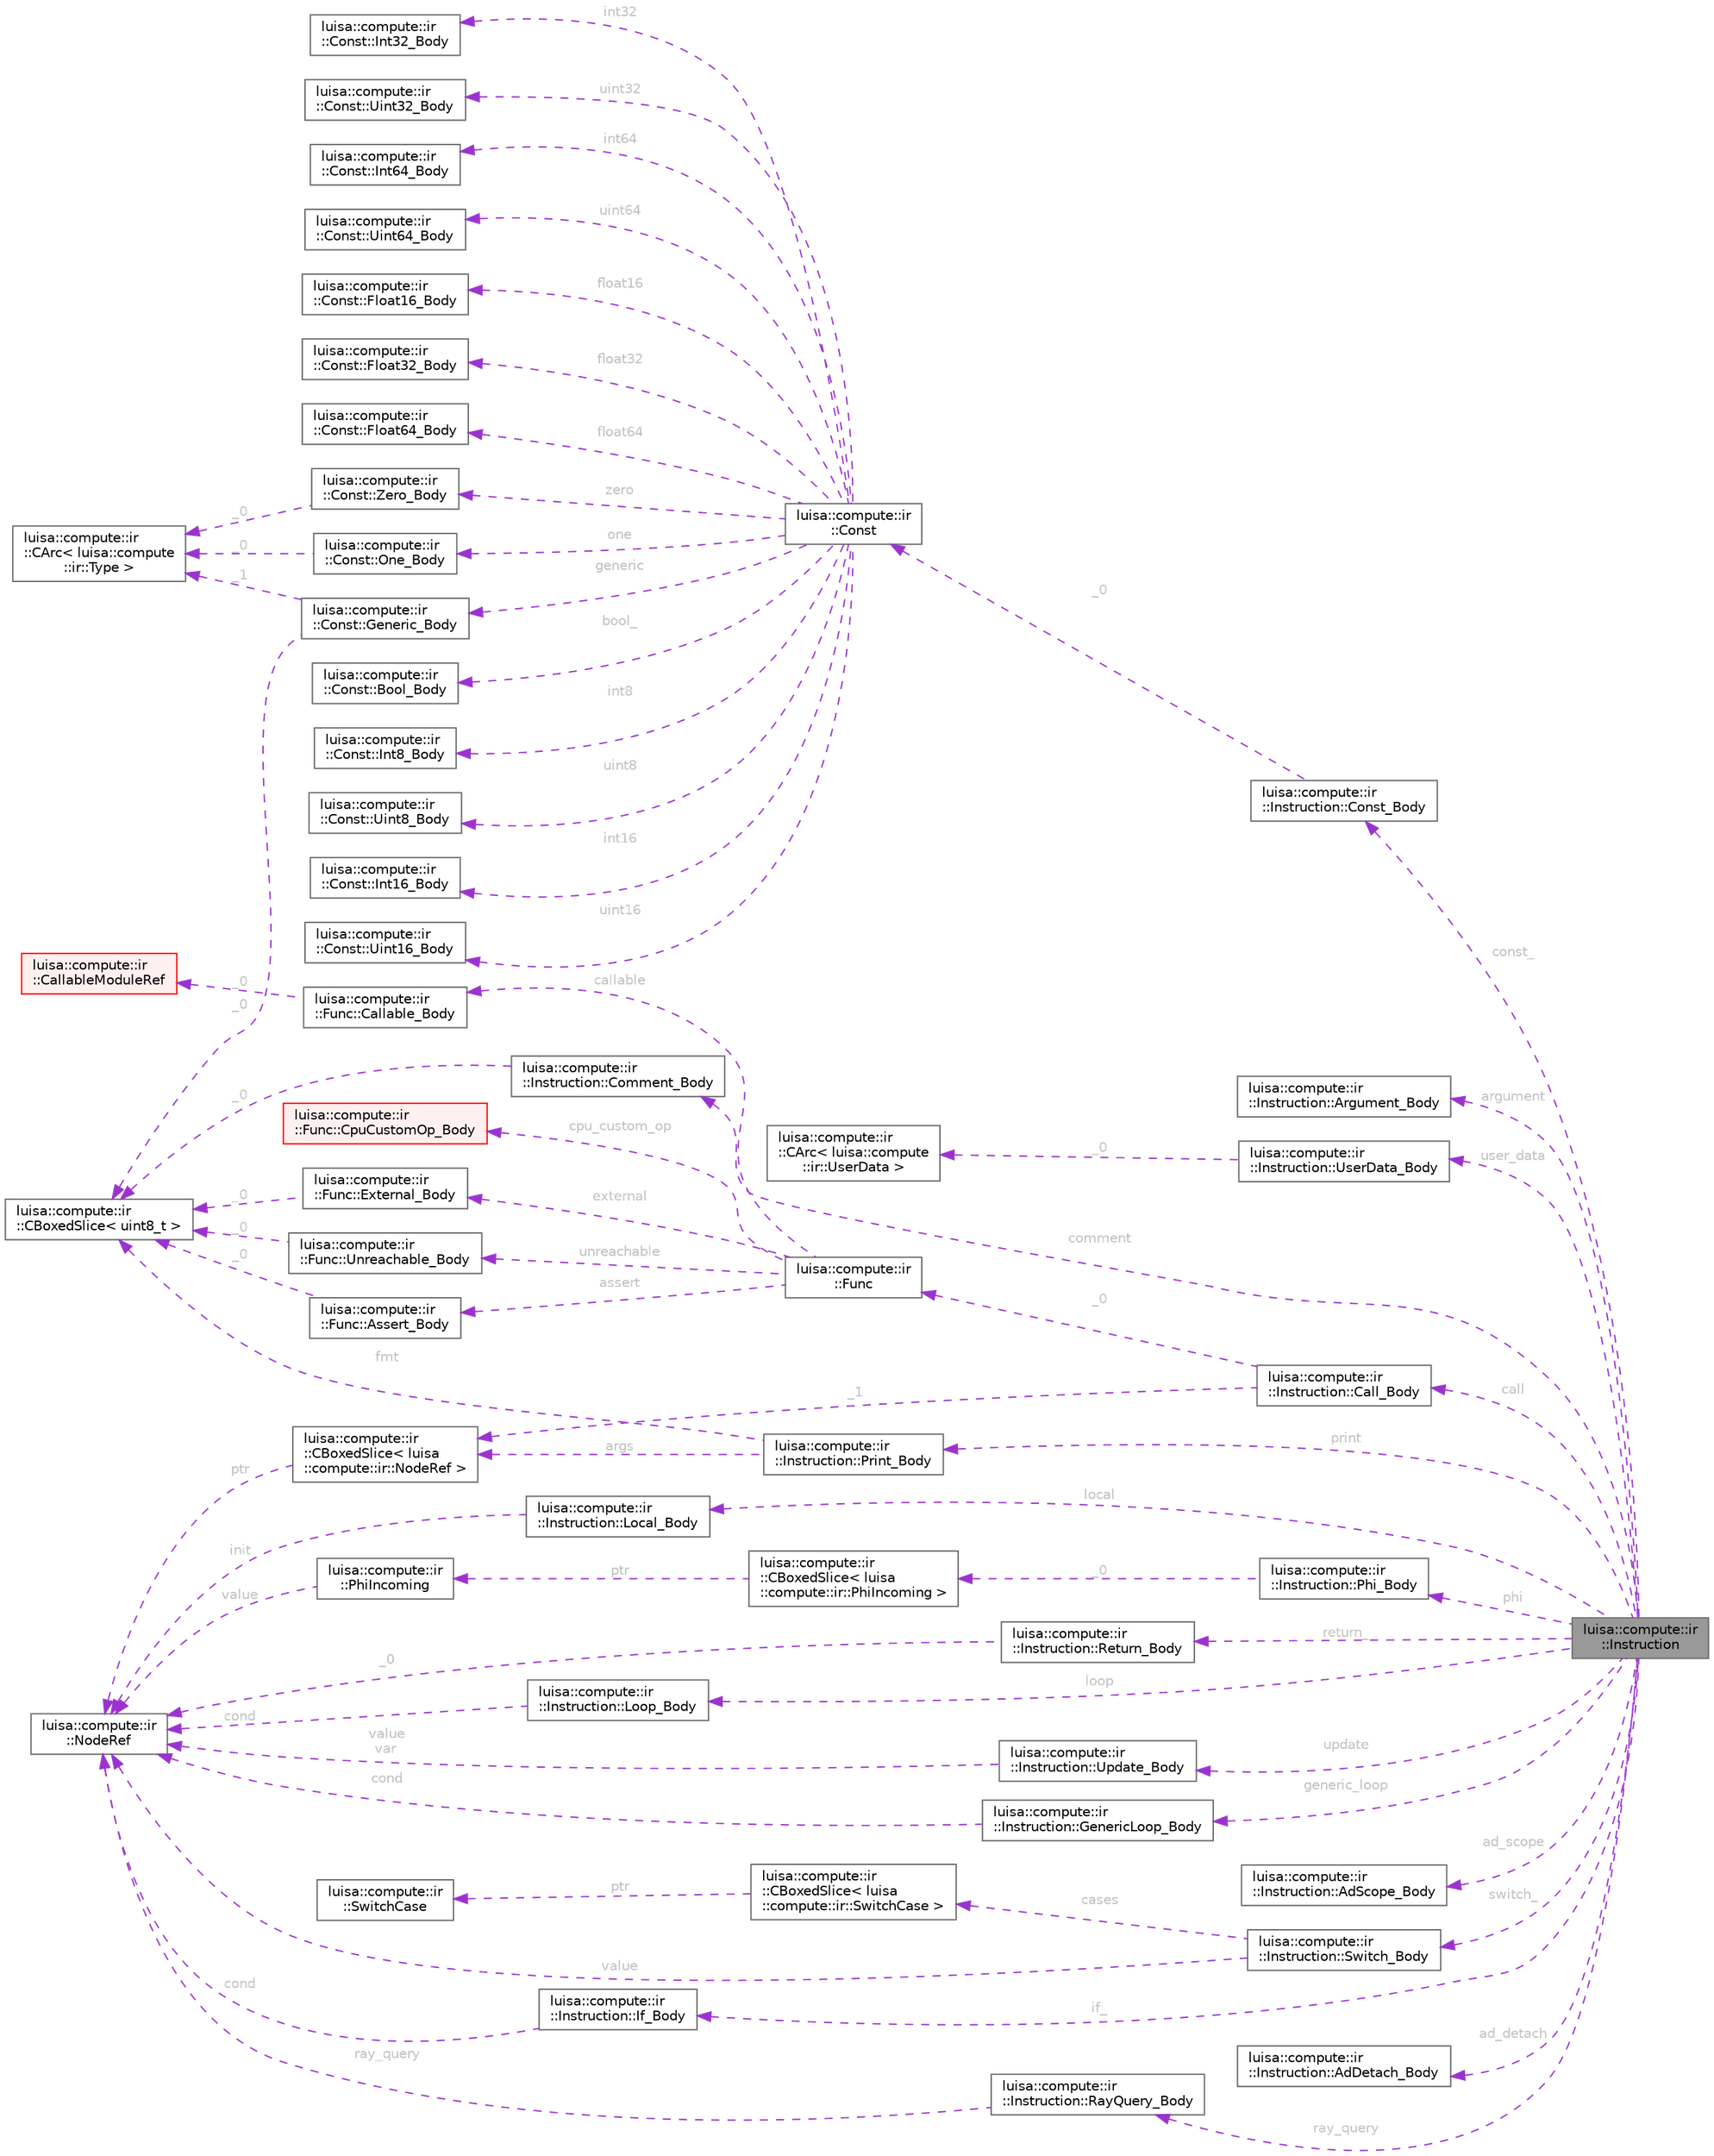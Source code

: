 digraph "luisa::compute::ir::Instruction"
{
 // LATEX_PDF_SIZE
  bgcolor="transparent";
  edge [fontname=Helvetica,fontsize=10,labelfontname=Helvetica,labelfontsize=10];
  node [fontname=Helvetica,fontsize=10,shape=box,height=0.2,width=0.4];
  rankdir="LR";
  Node1 [id="Node000001",label="luisa::compute::ir\l::Instruction",height=0.2,width=0.4,color="gray40", fillcolor="grey60", style="filled", fontcolor="black",tooltip=" "];
  Node2 -> Node1 [id="edge1_Node000001_Node000002",dir="back",color="darkorchid3",style="dashed",tooltip=" ",label=" local",fontcolor="grey" ];
  Node2 [id="Node000002",label="luisa::compute::ir\l::Instruction::Local_Body",height=0.2,width=0.4,color="gray40", fillcolor="white", style="filled",URL="$structluisa_1_1compute_1_1ir_1_1_instruction_1_1_local___body.html",tooltip=" "];
  Node3 -> Node2 [id="edge2_Node000002_Node000003",dir="back",color="darkorchid3",style="dashed",tooltip=" ",label=" init",fontcolor="grey" ];
  Node3 [id="Node000003",label="luisa::compute::ir\l::NodeRef",height=0.2,width=0.4,color="gray40", fillcolor="white", style="filled",URL="$structluisa_1_1compute_1_1ir_1_1_node_ref.html",tooltip=" "];
  Node4 -> Node1 [id="edge3_Node000001_Node000004",dir="back",color="darkorchid3",style="dashed",tooltip=" ",label=" argument",fontcolor="grey" ];
  Node4 [id="Node000004",label="luisa::compute::ir\l::Instruction::Argument_Body",height=0.2,width=0.4,color="gray40", fillcolor="white", style="filled",URL="$structluisa_1_1compute_1_1ir_1_1_instruction_1_1_argument___body.html",tooltip=" "];
  Node5 -> Node1 [id="edge4_Node000001_Node000005",dir="back",color="darkorchid3",style="dashed",tooltip=" ",label=" user_data",fontcolor="grey" ];
  Node5 [id="Node000005",label="luisa::compute::ir\l::Instruction::UserData_Body",height=0.2,width=0.4,color="gray40", fillcolor="white", style="filled",URL="$structluisa_1_1compute_1_1ir_1_1_instruction_1_1_user_data___body.html",tooltip=" "];
  Node6 -> Node5 [id="edge5_Node000005_Node000006",dir="back",color="darkorchid3",style="dashed",tooltip=" ",label=" _0",fontcolor="grey" ];
  Node6 [id="Node000006",label="luisa::compute::ir\l::CArc\< luisa::compute\l::ir::UserData \>",height=0.2,width=0.4,color="gray40", fillcolor="white", style="filled",URL="$structluisa_1_1compute_1_1ir_1_1_c_arc.html",tooltip=" "];
  Node7 -> Node1 [id="edge6_Node000001_Node000007",dir="back",color="darkorchid3",style="dashed",tooltip=" ",label=" const_",fontcolor="grey" ];
  Node7 [id="Node000007",label="luisa::compute::ir\l::Instruction::Const_Body",height=0.2,width=0.4,color="gray40", fillcolor="white", style="filled",URL="$structluisa_1_1compute_1_1ir_1_1_instruction_1_1_const___body.html",tooltip=" "];
  Node8 -> Node7 [id="edge7_Node000007_Node000008",dir="back",color="darkorchid3",style="dashed",tooltip=" ",label=" _0",fontcolor="grey" ];
  Node8 [id="Node000008",label="luisa::compute::ir\l::Const",height=0.2,width=0.4,color="gray40", fillcolor="white", style="filled",URL="$structluisa_1_1compute_1_1ir_1_1_const.html",tooltip=" "];
  Node9 -> Node8 [id="edge8_Node000008_Node000009",dir="back",color="darkorchid3",style="dashed",tooltip=" ",label=" zero",fontcolor="grey" ];
  Node9 [id="Node000009",label="luisa::compute::ir\l::Const::Zero_Body",height=0.2,width=0.4,color="gray40", fillcolor="white", style="filled",URL="$structluisa_1_1compute_1_1ir_1_1_const_1_1_zero___body.html",tooltip=" "];
  Node10 -> Node9 [id="edge9_Node000009_Node000010",dir="back",color="darkorchid3",style="dashed",tooltip=" ",label=" _0",fontcolor="grey" ];
  Node10 [id="Node000010",label="luisa::compute::ir\l::CArc\< luisa::compute\l::ir::Type \>",height=0.2,width=0.4,color="gray40", fillcolor="white", style="filled",URL="$structluisa_1_1compute_1_1ir_1_1_c_arc.html",tooltip=" "];
  Node11 -> Node8 [id="edge10_Node000008_Node000011",dir="back",color="darkorchid3",style="dashed",tooltip=" ",label=" one",fontcolor="grey" ];
  Node11 [id="Node000011",label="luisa::compute::ir\l::Const::One_Body",height=0.2,width=0.4,color="gray40", fillcolor="white", style="filled",URL="$structluisa_1_1compute_1_1ir_1_1_const_1_1_one___body.html",tooltip=" "];
  Node10 -> Node11 [id="edge11_Node000011_Node000010",dir="back",color="darkorchid3",style="dashed",tooltip=" ",label=" _0",fontcolor="grey" ];
  Node12 -> Node8 [id="edge12_Node000008_Node000012",dir="back",color="darkorchid3",style="dashed",tooltip=" ",label=" bool_",fontcolor="grey" ];
  Node12 [id="Node000012",label="luisa::compute::ir\l::Const::Bool_Body",height=0.2,width=0.4,color="gray40", fillcolor="white", style="filled",URL="$structluisa_1_1compute_1_1ir_1_1_const_1_1_bool___body.html",tooltip=" "];
  Node13 -> Node8 [id="edge13_Node000008_Node000013",dir="back",color="darkorchid3",style="dashed",tooltip=" ",label=" int8",fontcolor="grey" ];
  Node13 [id="Node000013",label="luisa::compute::ir\l::Const::Int8_Body",height=0.2,width=0.4,color="gray40", fillcolor="white", style="filled",URL="$structluisa_1_1compute_1_1ir_1_1_const_1_1_int8___body.html",tooltip=" "];
  Node14 -> Node8 [id="edge14_Node000008_Node000014",dir="back",color="darkorchid3",style="dashed",tooltip=" ",label=" uint8",fontcolor="grey" ];
  Node14 [id="Node000014",label="luisa::compute::ir\l::Const::Uint8_Body",height=0.2,width=0.4,color="gray40", fillcolor="white", style="filled",URL="$structluisa_1_1compute_1_1ir_1_1_const_1_1_uint8___body.html",tooltip=" "];
  Node15 -> Node8 [id="edge15_Node000008_Node000015",dir="back",color="darkorchid3",style="dashed",tooltip=" ",label=" int16",fontcolor="grey" ];
  Node15 [id="Node000015",label="luisa::compute::ir\l::Const::Int16_Body",height=0.2,width=0.4,color="gray40", fillcolor="white", style="filled",URL="$structluisa_1_1compute_1_1ir_1_1_const_1_1_int16___body.html",tooltip=" "];
  Node16 -> Node8 [id="edge16_Node000008_Node000016",dir="back",color="darkorchid3",style="dashed",tooltip=" ",label=" uint16",fontcolor="grey" ];
  Node16 [id="Node000016",label="luisa::compute::ir\l::Const::Uint16_Body",height=0.2,width=0.4,color="gray40", fillcolor="white", style="filled",URL="$structluisa_1_1compute_1_1ir_1_1_const_1_1_uint16___body.html",tooltip=" "];
  Node17 -> Node8 [id="edge17_Node000008_Node000017",dir="back",color="darkorchid3",style="dashed",tooltip=" ",label=" int32",fontcolor="grey" ];
  Node17 [id="Node000017",label="luisa::compute::ir\l::Const::Int32_Body",height=0.2,width=0.4,color="gray40", fillcolor="white", style="filled",URL="$structluisa_1_1compute_1_1ir_1_1_const_1_1_int32___body.html",tooltip=" "];
  Node18 -> Node8 [id="edge18_Node000008_Node000018",dir="back",color="darkorchid3",style="dashed",tooltip=" ",label=" uint32",fontcolor="grey" ];
  Node18 [id="Node000018",label="luisa::compute::ir\l::Const::Uint32_Body",height=0.2,width=0.4,color="gray40", fillcolor="white", style="filled",URL="$structluisa_1_1compute_1_1ir_1_1_const_1_1_uint32___body.html",tooltip=" "];
  Node19 -> Node8 [id="edge19_Node000008_Node000019",dir="back",color="darkorchid3",style="dashed",tooltip=" ",label=" int64",fontcolor="grey" ];
  Node19 [id="Node000019",label="luisa::compute::ir\l::Const::Int64_Body",height=0.2,width=0.4,color="gray40", fillcolor="white", style="filled",URL="$structluisa_1_1compute_1_1ir_1_1_const_1_1_int64___body.html",tooltip=" "];
  Node20 -> Node8 [id="edge20_Node000008_Node000020",dir="back",color="darkorchid3",style="dashed",tooltip=" ",label=" uint64",fontcolor="grey" ];
  Node20 [id="Node000020",label="luisa::compute::ir\l::Const::Uint64_Body",height=0.2,width=0.4,color="gray40", fillcolor="white", style="filled",URL="$structluisa_1_1compute_1_1ir_1_1_const_1_1_uint64___body.html",tooltip=" "];
  Node21 -> Node8 [id="edge21_Node000008_Node000021",dir="back",color="darkorchid3",style="dashed",tooltip=" ",label=" float16",fontcolor="grey" ];
  Node21 [id="Node000021",label="luisa::compute::ir\l::Const::Float16_Body",height=0.2,width=0.4,color="gray40", fillcolor="white", style="filled",URL="$structluisa_1_1compute_1_1ir_1_1_const_1_1_float16___body.html",tooltip=" "];
  Node22 -> Node8 [id="edge22_Node000008_Node000022",dir="back",color="darkorchid3",style="dashed",tooltip=" ",label=" float32",fontcolor="grey" ];
  Node22 [id="Node000022",label="luisa::compute::ir\l::Const::Float32_Body",height=0.2,width=0.4,color="gray40", fillcolor="white", style="filled",URL="$structluisa_1_1compute_1_1ir_1_1_const_1_1_float32___body.html",tooltip=" "];
  Node23 -> Node8 [id="edge23_Node000008_Node000023",dir="back",color="darkorchid3",style="dashed",tooltip=" ",label=" float64",fontcolor="grey" ];
  Node23 [id="Node000023",label="luisa::compute::ir\l::Const::Float64_Body",height=0.2,width=0.4,color="gray40", fillcolor="white", style="filled",URL="$structluisa_1_1compute_1_1ir_1_1_const_1_1_float64___body.html",tooltip=" "];
  Node24 -> Node8 [id="edge24_Node000008_Node000024",dir="back",color="darkorchid3",style="dashed",tooltip=" ",label=" generic",fontcolor="grey" ];
  Node24 [id="Node000024",label="luisa::compute::ir\l::Const::Generic_Body",height=0.2,width=0.4,color="gray40", fillcolor="white", style="filled",URL="$structluisa_1_1compute_1_1ir_1_1_const_1_1_generic___body.html",tooltip=" "];
  Node25 -> Node24 [id="edge25_Node000024_Node000025",dir="back",color="darkorchid3",style="dashed",tooltip=" ",label=" _0",fontcolor="grey" ];
  Node25 [id="Node000025",label="luisa::compute::ir\l::CBoxedSlice\< uint8_t \>",height=0.2,width=0.4,color="gray40", fillcolor="white", style="filled",URL="$structluisa_1_1compute_1_1ir_1_1_c_boxed_slice.html",tooltip=" "];
  Node10 -> Node24 [id="edge26_Node000024_Node000010",dir="back",color="darkorchid3",style="dashed",tooltip=" ",label=" _1",fontcolor="grey" ];
  Node26 -> Node1 [id="edge27_Node000001_Node000026",dir="back",color="darkorchid3",style="dashed",tooltip=" ",label=" update",fontcolor="grey" ];
  Node26 [id="Node000026",label="luisa::compute::ir\l::Instruction::Update_Body",height=0.2,width=0.4,color="gray40", fillcolor="white", style="filled",URL="$structluisa_1_1compute_1_1ir_1_1_instruction_1_1_update___body.html",tooltip=" "];
  Node3 -> Node26 [id="edge28_Node000026_Node000003",dir="back",color="darkorchid3",style="dashed",tooltip=" ",label=" value\nvar",fontcolor="grey" ];
  Node27 -> Node1 [id="edge29_Node000001_Node000027",dir="back",color="darkorchid3",style="dashed",tooltip=" ",label=" call",fontcolor="grey" ];
  Node27 [id="Node000027",label="luisa::compute::ir\l::Instruction::Call_Body",height=0.2,width=0.4,color="gray40", fillcolor="white", style="filled",URL="$structluisa_1_1compute_1_1ir_1_1_instruction_1_1_call___body.html",tooltip=" "];
  Node28 -> Node27 [id="edge30_Node000027_Node000028",dir="back",color="darkorchid3",style="dashed",tooltip=" ",label=" _0",fontcolor="grey" ];
  Node28 [id="Node000028",label="luisa::compute::ir\l::Func",height=0.2,width=0.4,color="gray40", fillcolor="white", style="filled",URL="$structluisa_1_1compute_1_1ir_1_1_func.html",tooltip=" "];
  Node29 -> Node28 [id="edge31_Node000028_Node000029",dir="back",color="darkorchid3",style="dashed",tooltip=" ",label=" unreachable",fontcolor="grey" ];
  Node29 [id="Node000029",label="luisa::compute::ir\l::Func::Unreachable_Body",height=0.2,width=0.4,color="gray40", fillcolor="white", style="filled",URL="$structluisa_1_1compute_1_1ir_1_1_func_1_1_unreachable___body.html",tooltip=" "];
  Node25 -> Node29 [id="edge32_Node000029_Node000025",dir="back",color="darkorchid3",style="dashed",tooltip=" ",label=" _0",fontcolor="grey" ];
  Node30 -> Node28 [id="edge33_Node000028_Node000030",dir="back",color="darkorchid3",style="dashed",tooltip=" ",label=" assert",fontcolor="grey" ];
  Node30 [id="Node000030",label="luisa::compute::ir\l::Func::Assert_Body",height=0.2,width=0.4,color="gray40", fillcolor="white", style="filled",URL="$structluisa_1_1compute_1_1ir_1_1_func_1_1_assert___body.html",tooltip=" "];
  Node25 -> Node30 [id="edge34_Node000030_Node000025",dir="back",color="darkorchid3",style="dashed",tooltip=" ",label=" _0",fontcolor="grey" ];
  Node31 -> Node28 [id="edge35_Node000028_Node000031",dir="back",color="darkorchid3",style="dashed",tooltip=" ",label=" callable",fontcolor="grey" ];
  Node31 [id="Node000031",label="luisa::compute::ir\l::Func::Callable_Body",height=0.2,width=0.4,color="gray40", fillcolor="white", style="filled",URL="$structluisa_1_1compute_1_1ir_1_1_func_1_1_callable___body.html",tooltip=" "];
  Node32 -> Node31 [id="edge36_Node000031_Node000032",dir="back",color="darkorchid3",style="dashed",tooltip=" ",label=" _0",fontcolor="grey" ];
  Node32 [id="Node000032",label="luisa::compute::ir\l::CallableModuleRef",height=0.2,width=0.4,color="red", fillcolor="#FFF0F0", style="filled",URL="$structluisa_1_1compute_1_1ir_1_1_callable_module_ref.html",tooltip=" "];
  Node34 -> Node28 [id="edge37_Node000028_Node000034",dir="back",color="darkorchid3",style="dashed",tooltip=" ",label=" cpu_custom_op",fontcolor="grey" ];
  Node34 [id="Node000034",label="luisa::compute::ir\l::Func::CpuCustomOp_Body",height=0.2,width=0.4,color="red", fillcolor="#FFF0F0", style="filled",URL="$structluisa_1_1compute_1_1ir_1_1_func_1_1_cpu_custom_op___body.html",tooltip=" "];
  Node36 -> Node28 [id="edge38_Node000028_Node000036",dir="back",color="darkorchid3",style="dashed",tooltip=" ",label=" external",fontcolor="grey" ];
  Node36 [id="Node000036",label="luisa::compute::ir\l::Func::External_Body",height=0.2,width=0.4,color="gray40", fillcolor="white", style="filled",URL="$structluisa_1_1compute_1_1ir_1_1_func_1_1_external___body.html",tooltip=" "];
  Node25 -> Node36 [id="edge39_Node000036_Node000025",dir="back",color="darkorchid3",style="dashed",tooltip=" ",label=" _0",fontcolor="grey" ];
  Node37 -> Node27 [id="edge40_Node000027_Node000037",dir="back",color="darkorchid3",style="dashed",tooltip=" ",label=" _1",fontcolor="grey" ];
  Node37 [id="Node000037",label="luisa::compute::ir\l::CBoxedSlice\< luisa\l::compute::ir::NodeRef \>",height=0.2,width=0.4,color="gray40", fillcolor="white", style="filled",URL="$structluisa_1_1compute_1_1ir_1_1_c_boxed_slice.html",tooltip=" "];
  Node3 -> Node37 [id="edge41_Node000037_Node000003",dir="back",color="darkorchid3",style="dashed",tooltip=" ",label=" ptr",fontcolor="grey" ];
  Node38 -> Node1 [id="edge42_Node000001_Node000038",dir="back",color="darkorchid3",style="dashed",tooltip=" ",label=" phi",fontcolor="grey" ];
  Node38 [id="Node000038",label="luisa::compute::ir\l::Instruction::Phi_Body",height=0.2,width=0.4,color="gray40", fillcolor="white", style="filled",URL="$structluisa_1_1compute_1_1ir_1_1_instruction_1_1_phi___body.html",tooltip=" "];
  Node39 -> Node38 [id="edge43_Node000038_Node000039",dir="back",color="darkorchid3",style="dashed",tooltip=" ",label=" _0",fontcolor="grey" ];
  Node39 [id="Node000039",label="luisa::compute::ir\l::CBoxedSlice\< luisa\l::compute::ir::PhiIncoming \>",height=0.2,width=0.4,color="gray40", fillcolor="white", style="filled",URL="$structluisa_1_1compute_1_1ir_1_1_c_boxed_slice.html",tooltip=" "];
  Node40 -> Node39 [id="edge44_Node000039_Node000040",dir="back",color="darkorchid3",style="dashed",tooltip=" ",label=" ptr",fontcolor="grey" ];
  Node40 [id="Node000040",label="luisa::compute::ir\l::PhiIncoming",height=0.2,width=0.4,color="gray40", fillcolor="white", style="filled",URL="$structluisa_1_1compute_1_1ir_1_1_phi_incoming.html",tooltip=" "];
  Node3 -> Node40 [id="edge45_Node000040_Node000003",dir="back",color="darkorchid3",style="dashed",tooltip=" ",label=" value",fontcolor="grey" ];
  Node41 -> Node1 [id="edge46_Node000001_Node000041",dir="back",color="darkorchid3",style="dashed",tooltip=" ",label=" return_",fontcolor="grey" ];
  Node41 [id="Node000041",label="luisa::compute::ir\l::Instruction::Return_Body",height=0.2,width=0.4,color="gray40", fillcolor="white", style="filled",URL="$structluisa_1_1compute_1_1ir_1_1_instruction_1_1_return___body.html",tooltip=" "];
  Node3 -> Node41 [id="edge47_Node000041_Node000003",dir="back",color="darkorchid3",style="dashed",tooltip=" ",label=" _0",fontcolor="grey" ];
  Node42 -> Node1 [id="edge48_Node000001_Node000042",dir="back",color="darkorchid3",style="dashed",tooltip=" ",label=" loop",fontcolor="grey" ];
  Node42 [id="Node000042",label="luisa::compute::ir\l::Instruction::Loop_Body",height=0.2,width=0.4,color="gray40", fillcolor="white", style="filled",URL="$structluisa_1_1compute_1_1ir_1_1_instruction_1_1_loop___body.html",tooltip=" "];
  Node3 -> Node42 [id="edge49_Node000042_Node000003",dir="back",color="darkorchid3",style="dashed",tooltip=" ",label=" cond",fontcolor="grey" ];
  Node43 -> Node1 [id="edge50_Node000001_Node000043",dir="back",color="darkorchid3",style="dashed",tooltip=" ",label=" generic_loop",fontcolor="grey" ];
  Node43 [id="Node000043",label="luisa::compute::ir\l::Instruction::GenericLoop_Body",height=0.2,width=0.4,color="gray40", fillcolor="white", style="filled",URL="$structluisa_1_1compute_1_1ir_1_1_instruction_1_1_generic_loop___body.html",tooltip=" "];
  Node3 -> Node43 [id="edge51_Node000043_Node000003",dir="back",color="darkorchid3",style="dashed",tooltip=" ",label=" cond",fontcolor="grey" ];
  Node44 -> Node1 [id="edge52_Node000001_Node000044",dir="back",color="darkorchid3",style="dashed",tooltip=" ",label=" if_",fontcolor="grey" ];
  Node44 [id="Node000044",label="luisa::compute::ir\l::Instruction::If_Body",height=0.2,width=0.4,color="gray40", fillcolor="white", style="filled",URL="$structluisa_1_1compute_1_1ir_1_1_instruction_1_1_if___body.html",tooltip=" "];
  Node3 -> Node44 [id="edge53_Node000044_Node000003",dir="back",color="darkorchid3",style="dashed",tooltip=" ",label=" cond",fontcolor="grey" ];
  Node45 -> Node1 [id="edge54_Node000001_Node000045",dir="back",color="darkorchid3",style="dashed",tooltip=" ",label=" switch_",fontcolor="grey" ];
  Node45 [id="Node000045",label="luisa::compute::ir\l::Instruction::Switch_Body",height=0.2,width=0.4,color="gray40", fillcolor="white", style="filled",URL="$structluisa_1_1compute_1_1ir_1_1_instruction_1_1_switch___body.html",tooltip=" "];
  Node3 -> Node45 [id="edge55_Node000045_Node000003",dir="back",color="darkorchid3",style="dashed",tooltip=" ",label=" value",fontcolor="grey" ];
  Node46 -> Node45 [id="edge56_Node000045_Node000046",dir="back",color="darkorchid3",style="dashed",tooltip=" ",label=" cases",fontcolor="grey" ];
  Node46 [id="Node000046",label="luisa::compute::ir\l::CBoxedSlice\< luisa\l::compute::ir::SwitchCase \>",height=0.2,width=0.4,color="gray40", fillcolor="white", style="filled",URL="$structluisa_1_1compute_1_1ir_1_1_c_boxed_slice.html",tooltip=" "];
  Node47 -> Node46 [id="edge57_Node000046_Node000047",dir="back",color="darkorchid3",style="dashed",tooltip=" ",label=" ptr",fontcolor="grey" ];
  Node47 [id="Node000047",label="luisa::compute::ir\l::SwitchCase",height=0.2,width=0.4,color="gray40", fillcolor="white", style="filled",URL="$structluisa_1_1compute_1_1ir_1_1_switch_case.html",tooltip=" "];
  Node48 -> Node1 [id="edge58_Node000001_Node000048",dir="back",color="darkorchid3",style="dashed",tooltip=" ",label=" ad_scope",fontcolor="grey" ];
  Node48 [id="Node000048",label="luisa::compute::ir\l::Instruction::AdScope_Body",height=0.2,width=0.4,color="gray40", fillcolor="white", style="filled",URL="$structluisa_1_1compute_1_1ir_1_1_instruction_1_1_ad_scope___body.html",tooltip=" "];
  Node49 -> Node1 [id="edge59_Node000001_Node000049",dir="back",color="darkorchid3",style="dashed",tooltip=" ",label=" ray_query",fontcolor="grey" ];
  Node49 [id="Node000049",label="luisa::compute::ir\l::Instruction::RayQuery_Body",height=0.2,width=0.4,color="gray40", fillcolor="white", style="filled",URL="$structluisa_1_1compute_1_1ir_1_1_instruction_1_1_ray_query___body.html",tooltip=" "];
  Node3 -> Node49 [id="edge60_Node000049_Node000003",dir="back",color="darkorchid3",style="dashed",tooltip=" ",label=" ray_query",fontcolor="grey" ];
  Node50 -> Node1 [id="edge61_Node000001_Node000050",dir="back",color="darkorchid3",style="dashed",tooltip=" ",label=" print",fontcolor="grey" ];
  Node50 [id="Node000050",label="luisa::compute::ir\l::Instruction::Print_Body",height=0.2,width=0.4,color="gray40", fillcolor="white", style="filled",URL="$structluisa_1_1compute_1_1ir_1_1_instruction_1_1_print___body.html",tooltip=" "];
  Node25 -> Node50 [id="edge62_Node000050_Node000025",dir="back",color="darkorchid3",style="dashed",tooltip=" ",label=" fmt",fontcolor="grey" ];
  Node37 -> Node50 [id="edge63_Node000050_Node000037",dir="back",color="darkorchid3",style="dashed",tooltip=" ",label=" args",fontcolor="grey" ];
  Node51 -> Node1 [id="edge64_Node000001_Node000051",dir="back",color="darkorchid3",style="dashed",tooltip=" ",label=" ad_detach",fontcolor="grey" ];
  Node51 [id="Node000051",label="luisa::compute::ir\l::Instruction::AdDetach_Body",height=0.2,width=0.4,color="gray40", fillcolor="white", style="filled",URL="$structluisa_1_1compute_1_1ir_1_1_instruction_1_1_ad_detach___body.html",tooltip=" "];
  Node52 -> Node1 [id="edge65_Node000001_Node000052",dir="back",color="darkorchid3",style="dashed",tooltip=" ",label=" comment",fontcolor="grey" ];
  Node52 [id="Node000052",label="luisa::compute::ir\l::Instruction::Comment_Body",height=0.2,width=0.4,color="gray40", fillcolor="white", style="filled",URL="$structluisa_1_1compute_1_1ir_1_1_instruction_1_1_comment___body.html",tooltip=" "];
  Node25 -> Node52 [id="edge66_Node000052_Node000025",dir="back",color="darkorchid3",style="dashed",tooltip=" ",label=" _0",fontcolor="grey" ];
}

